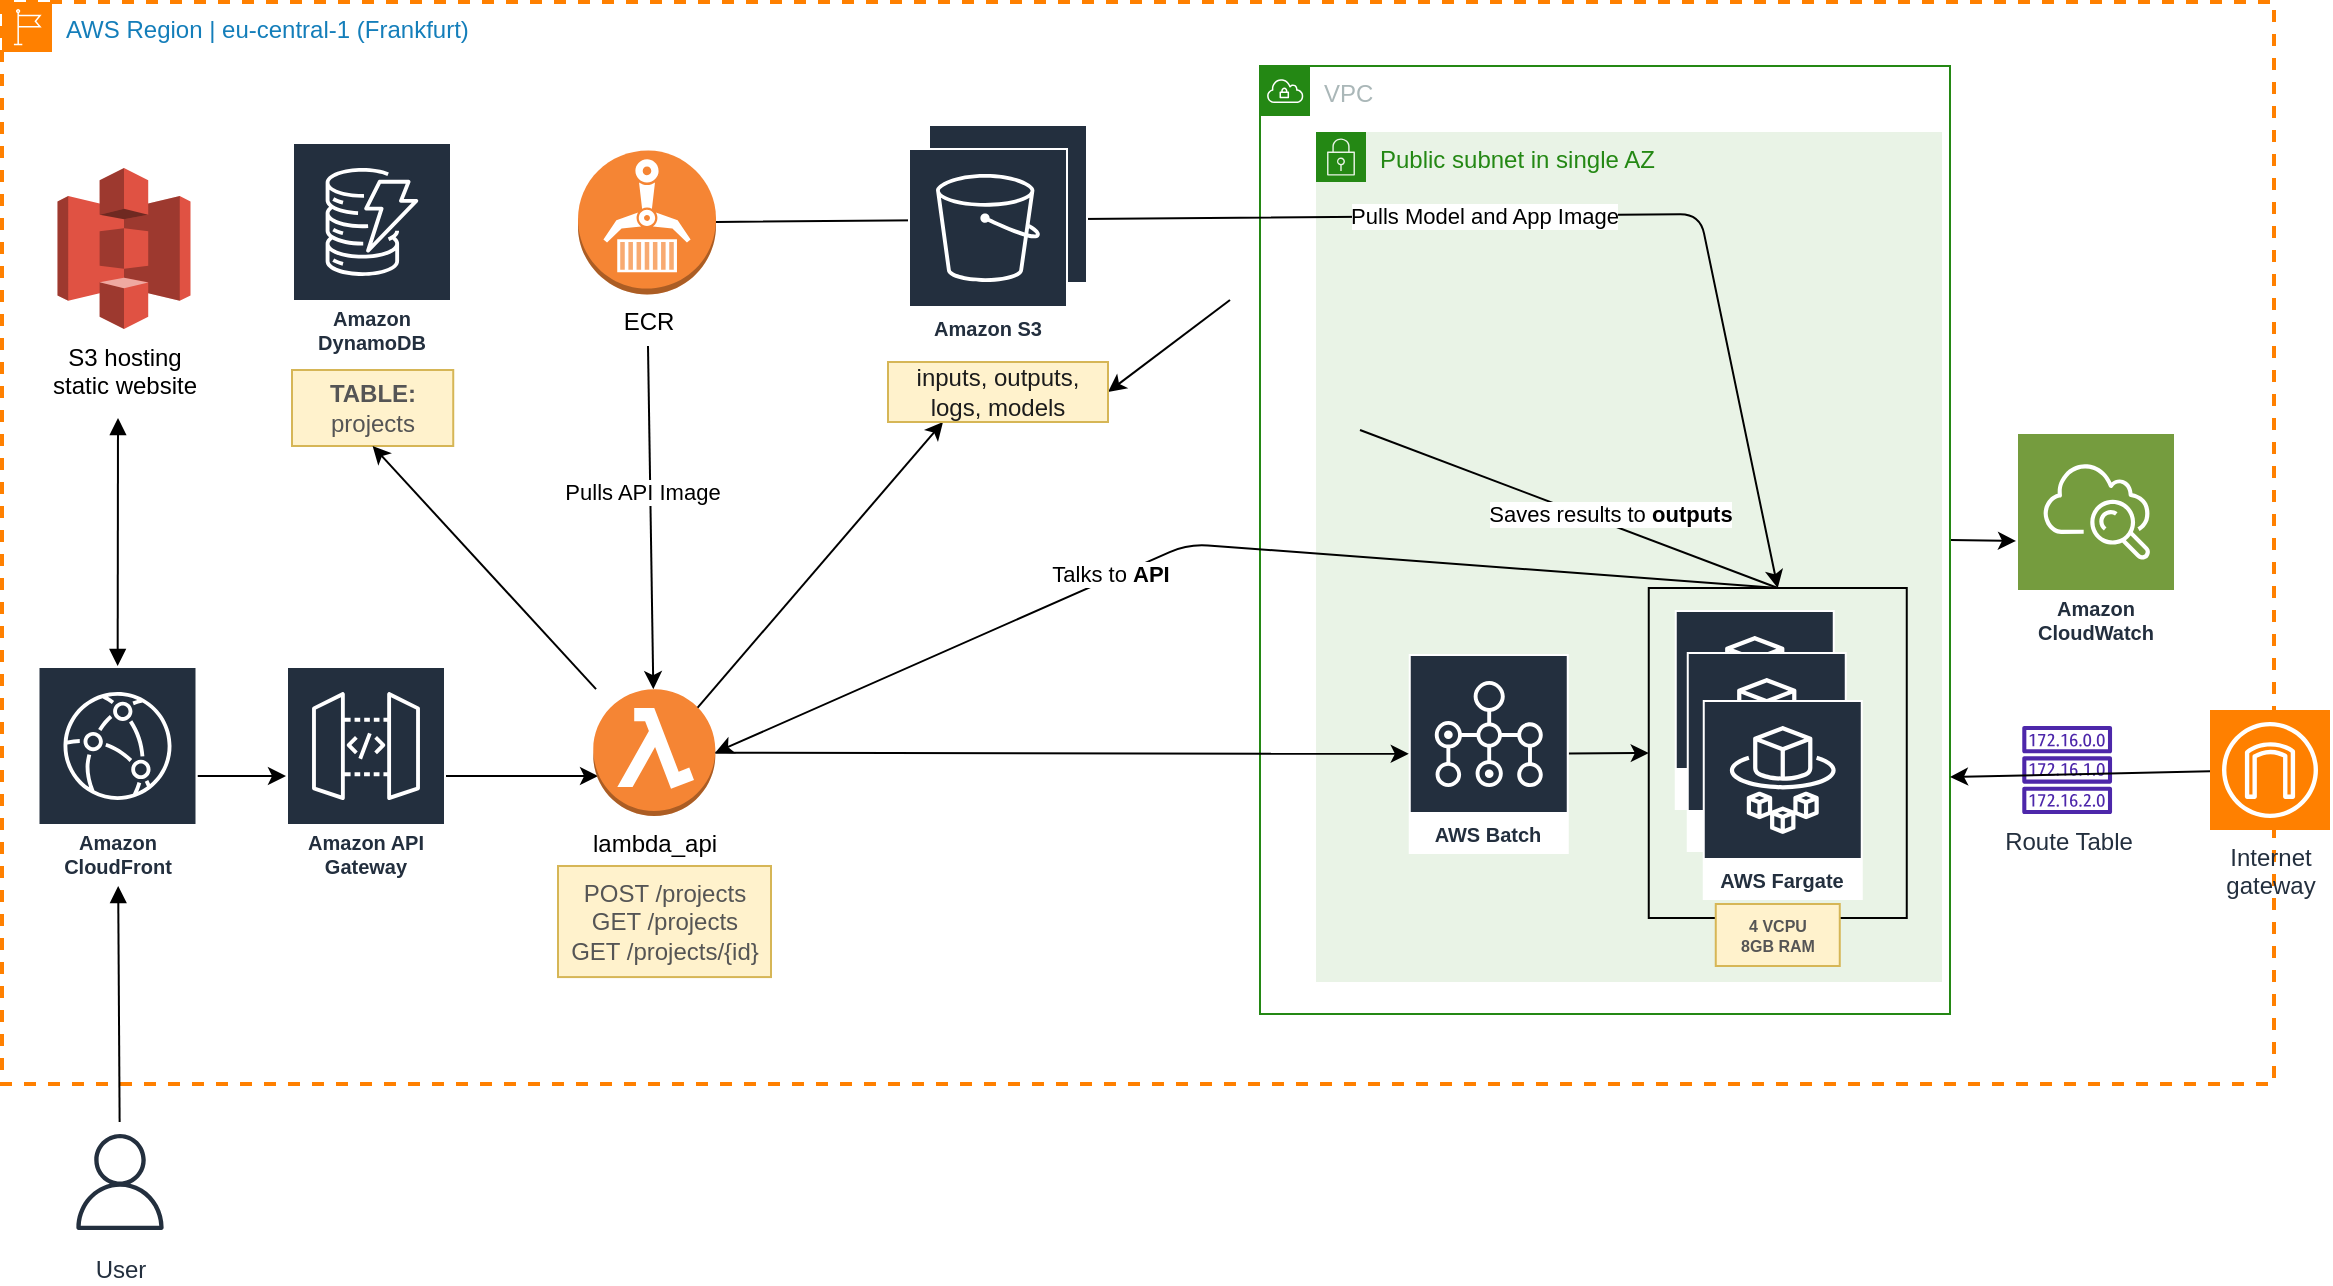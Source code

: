 <mxfile>
    <diagram name="Page-1" id="udWmtjVBsBgCvPh83QTB">
        <mxGraphModel dx="2083" dy="811" grid="0" gridSize="10" guides="1" tooltips="1" connect="1" arrows="1" fold="1" page="1" pageScale="1" pageWidth="300" pageHeight="200" background="none" math="0" shadow="0">
            <root>
                <mxCell id="0"/>
                <mxCell id="1" parent="0"/>
                <mxCell id="18" value="User" style="outlineConnect=0;fontColor=#232F3E;gradientColor=none;strokeColor=#232F3E;fillColor=#ffffff;dashed=0;verticalLabelPosition=bottom;verticalAlign=top;align=center;html=1;fontSize=12;fontStyle=0;aspect=fixed;shape=mxgraph.aws4.resourceIcon;resIcon=mxgraph.aws4.user;labelBackgroundColor=#FFFFFF;" parent="1" vertex="1">
                    <mxGeometry x="-548" y="400" width="60" height="60" as="geometry"/>
                </mxCell>
                <mxCell id="25" value="AWS Region | eu-central-1 (Frankfurt)" style="points=[[0,0],[0.25,0],[0.5,0],[0.75,0],[1,0],[1,0.25],[1,0.5],[1,0.75],[1,1],[0.75,1],[0.5,1],[0.25,1],[0,1],[0,0.75],[0,0.5],[0,0.25]];outlineConnect=0;gradientColor=none;html=1;whiteSpace=wrap;fontSize=12;fontStyle=0;container=1;pointerEvents=0;collapsible=0;recursiveResize=0;shape=mxgraph.aws4.group;grIcon=mxgraph.aws4.group_region;strokeColor=#FF8000;fillColor=none;verticalAlign=top;align=left;spacingLeft=30;fontColor=#147EBA;dashed=1;strokeWidth=2;" parent="1" vertex="1">
                    <mxGeometry x="-577" y="-160" width="1136" height="541" as="geometry"/>
                </mxCell>
                <mxCell id="4" value="S3 hosting&lt;br&gt;static website" style="outlineConnect=0;dashed=0;verticalLabelPosition=bottom;verticalAlign=top;align=center;html=1;shape=mxgraph.aws3.s3;fillColor=#E05243;gradientColor=none;labelBorderColor=none;labelBackgroundColor=none;" parent="25" vertex="1">
                    <mxGeometry x="27.75" y="83" width="66.5" height="80.5" as="geometry"/>
                </mxCell>
                <mxCell id="19" style="edgeStyle=none;rounded=1;html=1;startArrow=block;startFill=1;endArrow=block;endFill=1;" parent="25" source="9" edge="1">
                    <mxGeometry relative="1" as="geometry">
                        <mxPoint x="58" y="208" as="targetPoint"/>
                    </mxGeometry>
                </mxCell>
                <mxCell id="58" style="edgeStyle=none;html=1;" parent="25" target="13" edge="1">
                    <mxGeometry relative="1" as="geometry">
                        <mxPoint x="323" y="172" as="sourcePoint"/>
                    </mxGeometry>
                </mxCell>
                <mxCell id="94" value="Pulls API Image" style="edgeLabel;html=1;align=center;verticalAlign=middle;resizable=0;points=[];" parent="58" vertex="1" connectable="0">
                    <mxGeometry x="-0.156" y="-4" relative="1" as="geometry">
                        <mxPoint as="offset"/>
                    </mxGeometry>
                </mxCell>
                <mxCell id="47" style="edgeStyle=none;html=1;" parent="25" source="9" target="10" edge="1">
                    <mxGeometry relative="1" as="geometry"/>
                </mxCell>
                <mxCell id="9" value="Amazon CloudFront" style="outlineConnect=0;fontColor=#232F3E;gradientColor=none;strokeColor=#ffffff;fillColor=#232F3E;dashed=0;verticalLabelPosition=middle;verticalAlign=bottom;align=center;html=1;whiteSpace=wrap;fontSize=10;fontStyle=1;spacing=3;shape=mxgraph.aws4.productIcon;prIcon=mxgraph.aws4.cloudfront;" parent="25" vertex="1">
                    <mxGeometry x="17.75" y="332" width="80" height="110" as="geometry"/>
                </mxCell>
                <mxCell id="60" style="edgeStyle=none;html=1;entryX=0.039;entryY=0.685;entryDx=0;entryDy=0;entryPerimeter=0;" parent="25" source="10" target="13" edge="1">
                    <mxGeometry relative="1" as="geometry"/>
                </mxCell>
                <mxCell id="10" value="Amazon API Gateway" style="outlineConnect=0;fontColor=#232F3E;gradientColor=none;strokeColor=#ffffff;fillColor=#232F3E;dashed=0;verticalLabelPosition=middle;verticalAlign=bottom;align=center;html=1;whiteSpace=wrap;fontSize=10;fontStyle=1;spacing=3;shape=mxgraph.aws4.productIcon;prIcon=mxgraph.aws4.api_gateway;" parent="25" vertex="1">
                    <mxGeometry x="142" y="332" width="80" height="110" as="geometry"/>
                </mxCell>
                <mxCell id="42" value="" style="group" parent="25" vertex="1" connectable="0">
                    <mxGeometry x="281" y="344" width="106.5" height="162" as="geometry"/>
                </mxCell>
                <mxCell id="13" value="lambda_api" style="outlineConnect=0;dashed=0;verticalLabelPosition=bottom;verticalAlign=top;align=center;html=1;shape=mxgraph.aws3.lambda_function;fillColor=#F58534;gradientColor=none;" parent="42" vertex="1">
                    <mxGeometry x="14.64" y="-0.41" width="61.03" height="63.41" as="geometry"/>
                </mxCell>
                <mxCell id="20" value="&lt;span style=&quot;font-weight: normal;&quot;&gt;POST /projects&lt;br&gt;GET /projects&lt;br&gt;GET /projects/{id}&lt;/span&gt;" style="text;html=1;align=center;verticalAlign=middle;whiteSpace=wrap;rounded=0;fontStyle=1;fillColor=#fff2cc;strokeColor=#d6b656;fontColor=#555;" parent="42" vertex="1">
                    <mxGeometry x="-3" y="87.997" width="106.5" height="55.543" as="geometry"/>
                </mxCell>
                <mxCell id="43" value="" style="group" parent="25" vertex="1" connectable="0">
                    <mxGeometry x="145" y="70" width="80.62" height="161" as="geometry"/>
                </mxCell>
                <mxCell id="39" value="Amazon DynamoDB" style="sketch=0;outlineConnect=0;fontColor=#232F3E;gradientColor=none;strokeColor=#ffffff;fillColor=#232F3E;dashed=0;verticalLabelPosition=middle;verticalAlign=bottom;align=center;html=1;whiteSpace=wrap;fontSize=10;fontStyle=1;spacing=3;shape=mxgraph.aws4.productIcon;prIcon=mxgraph.aws4.dynamodb;" parent="43" vertex="1">
                    <mxGeometry width="80" height="110" as="geometry"/>
                </mxCell>
                <mxCell id="40" value="TABLE:&lt;br&gt;&lt;span style=&quot;font-weight: normal;&quot;&gt;projects&lt;/span&gt;" style="text;html=1;align=center;verticalAlign=middle;whiteSpace=wrap;rounded=0;fontStyle=1;fillColor=#fff2cc;strokeColor=#d6b656;fontColor=#555;" parent="43" vertex="1">
                    <mxGeometry y="114" width="80.62" height="38" as="geometry"/>
                </mxCell>
                <mxCell id="48" style="edgeStyle=none;html=1;entryX=0.5;entryY=1;entryDx=0;entryDy=0;" parent="25" source="13" target="40" edge="1">
                    <mxGeometry relative="1" as="geometry"/>
                </mxCell>
                <mxCell id="51" style="edgeStyle=none;html=1;exitX=0.855;exitY=0.145;exitDx=0;exitDy=0;exitPerimeter=0;entryX=0.25;entryY=1;entryDx=0;entryDy=0;" parent="25" source="13" target="29" edge="1">
                    <mxGeometry relative="1" as="geometry"/>
                </mxCell>
                <mxCell id="97" style="edgeStyle=none;html=1;exitX=1;exitY=0.5;exitDx=0;exitDy=0;" parent="25" source="52" target="95" edge="1">
                    <mxGeometry relative="1" as="geometry"/>
                </mxCell>
                <mxCell id="52" value="VPC" style="points=[[0,0],[0.25,0],[0.5,0],[0.75,0],[1,0],[1,0.25],[1,0.5],[1,0.75],[1,1],[0.75,1],[0.5,1],[0.25,1],[0,1],[0,0.75],[0,0.5],[0,0.25]];outlineConnect=0;gradientColor=none;html=1;whiteSpace=wrap;fontSize=12;fontStyle=0;container=1;pointerEvents=0;collapsible=0;recursiveResize=0;shape=mxgraph.aws4.group;grIcon=mxgraph.aws4.group_vpc;strokeColor=#248814;fillColor=none;verticalAlign=top;align=left;spacingLeft=30;fontColor=#AAB7B8;dashed=0;" parent="25" vertex="1">
                    <mxGeometry x="629" y="32" width="345" height="474" as="geometry"/>
                </mxCell>
                <mxCell id="53" value="Public subnet in single AZ" style="points=[[0,0],[0.25,0],[0.5,0],[0.75,0],[1,0],[1,0.25],[1,0.5],[1,0.75],[1,1],[0.75,1],[0.5,1],[0.25,1],[0,1],[0,0.75],[0,0.5],[0,0.25]];outlineConnect=0;gradientColor=none;html=1;whiteSpace=wrap;fontSize=12;fontStyle=0;container=1;pointerEvents=0;collapsible=0;recursiveResize=0;shape=mxgraph.aws4.group;grIcon=mxgraph.aws4.group_security_group;grStroke=0;strokeColor=#248814;fillColor=#E9F3E6;verticalAlign=top;align=left;spacingLeft=30;fontColor=#248814;dashed=0;strokeWidth=2;" parent="52" vertex="1">
                    <mxGeometry x="28" y="33" width="313" height="425" as="geometry"/>
                </mxCell>
                <mxCell id="76" style="edgeStyle=none;html=1;entryX=0;entryY=0.5;entryDx=0;entryDy=0;" parent="53" source="61" target="71" edge="1">
                    <mxGeometry relative="1" as="geometry"/>
                </mxCell>
                <mxCell id="61" value="AWS Batch" style="sketch=0;outlineConnect=0;fontColor=#232F3E;gradientColor=none;strokeColor=#ffffff;fillColor=#232F3E;dashed=0;verticalLabelPosition=middle;verticalAlign=bottom;align=center;html=1;whiteSpace=wrap;fontSize=10;fontStyle=1;spacing=3;shape=mxgraph.aws4.productIcon;prIcon=mxgraph.aws4.batch;" parent="53" vertex="1">
                    <mxGeometry x="46.38" y="261" width="80" height="100" as="geometry"/>
                </mxCell>
                <mxCell id="75" value="" style="group" parent="53" vertex="1" connectable="0">
                    <mxGeometry x="166.38" y="228" width="129" height="189" as="geometry"/>
                </mxCell>
                <mxCell id="71" value="" style="rounded=0;whiteSpace=wrap;html=1;fillColor=none;" parent="75" vertex="1">
                    <mxGeometry width="129" height="165" as="geometry"/>
                </mxCell>
                <mxCell id="72" value="AWS Fargate" style="sketch=0;outlineConnect=0;fontColor=#232F3E;gradientColor=none;strokeColor=#ffffff;fillColor=#232F3E;dashed=0;verticalLabelPosition=middle;verticalAlign=bottom;align=center;html=1;whiteSpace=wrap;fontSize=10;fontStyle=1;spacing=3;shape=mxgraph.aws4.productIcon;prIcon=mxgraph.aws4.fargate;" parent="75" vertex="1">
                    <mxGeometry x="13" y="11" width="80" height="100" as="geometry"/>
                </mxCell>
                <mxCell id="73" value="AWS Fargate" style="sketch=0;outlineConnect=0;fontColor=#232F3E;gradientColor=none;strokeColor=#ffffff;fillColor=#232F3E;dashed=0;verticalLabelPosition=middle;verticalAlign=bottom;align=center;html=1;whiteSpace=wrap;fontSize=10;fontStyle=1;spacing=3;shape=mxgraph.aws4.productIcon;prIcon=mxgraph.aws4.fargate;" parent="75" vertex="1">
                    <mxGeometry x="19" y="32" width="80" height="100" as="geometry"/>
                </mxCell>
                <mxCell id="74" value="AWS Fargate" style="sketch=0;outlineConnect=0;fontColor=#232F3E;gradientColor=none;strokeColor=#ffffff;fillColor=#232F3E;dashed=0;verticalLabelPosition=middle;verticalAlign=bottom;align=center;html=1;whiteSpace=wrap;fontSize=10;fontStyle=1;spacing=3;shape=mxgraph.aws4.productIcon;prIcon=mxgraph.aws4.fargate;" parent="75" vertex="1">
                    <mxGeometry x="27" y="56" width="80" height="100" as="geometry"/>
                </mxCell>
                <mxCell id="101" value="4 VCPU&lt;br style=&quot;font-size: 8px;&quot;&gt;8GB RAM" style="text;html=1;align=center;verticalAlign=middle;whiteSpace=wrap;rounded=0;fontStyle=1;fillColor=#fff2cc;strokeColor=#d6b656;fontColor=#555;fontSize=8;" parent="75" vertex="1">
                    <mxGeometry x="33.5" y="158" width="62" height="31" as="geometry"/>
                </mxCell>
                <mxCell id="59" value="" style="shape=image;verticalLabelPosition=bottom;labelBackgroundColor=default;verticalAlign=top;aspect=fixed;imageAspect=0;image=https://upload.wikimedia.org/wikiversity/en/thumb/8/8c/FastAPI_logo.png/800px-FastAPI_logo.png;clipPath=inset(15.74% 9.33% 17.59% 11%);" parent="25" vertex="1">
                    <mxGeometry x="292" y="490" width="73.65" height="22.19" as="geometry"/>
                </mxCell>
                <mxCell id="62" style="edgeStyle=none;html=1;" parent="25" source="13" target="61" edge="1">
                    <mxGeometry relative="1" as="geometry"/>
                </mxCell>
                <mxCell id="87" style="edgeStyle=none;html=1;exitX=0.5;exitY=0;exitDx=0;exitDy=0;entryX=1;entryY=0.5;entryDx=0;entryDy=0;entryPerimeter=0;" parent="25" source="71" target="13" edge="1">
                    <mxGeometry relative="1" as="geometry">
                        <Array as="points">
                            <mxPoint x="593" y="271"/>
                        </Array>
                    </mxGeometry>
                </mxCell>
                <mxCell id="91" value="Talks to &lt;b&gt;API&lt;/b&gt;" style="edgeLabel;html=1;align=center;verticalAlign=middle;resizable=0;points=[];" parent="87" vertex="1" connectable="0">
                    <mxGeometry x="0.22" y="-2" relative="1" as="geometry">
                        <mxPoint as="offset"/>
                    </mxGeometry>
                </mxCell>
                <mxCell id="89" style="edgeStyle=none;html=1;exitX=0.5;exitY=0;exitDx=0;exitDy=0;entryX=1;entryY=0.5;entryDx=0;entryDy=0;startArrow=none;" parent="25" target="29" edge="1">
                    <mxGeometry relative="1" as="geometry">
                        <mxPoint x="614" y="149" as="sourcePoint"/>
                    </mxGeometry>
                </mxCell>
                <mxCell id="92" style="edgeStyle=none;html=1;entryX=0.5;entryY=0;entryDx=0;entryDy=0;" parent="25" source="7" target="71" edge="1">
                    <mxGeometry relative="1" as="geometry">
                        <Array as="points">
                            <mxPoint x="849" y="106"/>
                        </Array>
                    </mxGeometry>
                </mxCell>
                <mxCell id="93" value="Pulls Model and App Image" style="edgeLabel;html=1;align=center;verticalAlign=middle;resizable=0;points=[];" parent="92" vertex="1" connectable="0">
                    <mxGeometry x="0.229" y="-1" relative="1" as="geometry">
                        <mxPoint x="-36" y="-1" as="offset"/>
                    </mxGeometry>
                </mxCell>
                <mxCell id="50" value="" style="group" parent="25" vertex="1" connectable="0">
                    <mxGeometry x="443" y="61" width="110" height="142" as="geometry"/>
                </mxCell>
                <mxCell id="26" value="Amazon S3" style="outlineConnect=0;fontColor=#232F3E;gradientColor=none;strokeColor=#ffffff;fillColor=#232F3E;dashed=0;verticalLabelPosition=middle;verticalAlign=bottom;align=center;html=1;whiteSpace=wrap;fontSize=10;fontStyle=1;spacing=3;shape=mxgraph.aws4.productIcon;prIcon=mxgraph.aws4.s3;" parent="50" vertex="1">
                    <mxGeometry x="20" width="80" height="100" as="geometry"/>
                </mxCell>
                <mxCell id="27" value="Amazon S3" style="outlineConnect=0;fontColor=#232F3E;gradientColor=none;strokeColor=#ffffff;fillColor=#232F3E;dashed=0;verticalLabelPosition=middle;verticalAlign=bottom;align=center;html=1;whiteSpace=wrap;fontSize=10;fontStyle=1;spacing=3;shape=mxgraph.aws4.productIcon;prIcon=mxgraph.aws4.s3;" parent="50" vertex="1">
                    <mxGeometry x="10" y="12" width="80" height="100" as="geometry"/>
                </mxCell>
                <mxCell id="29" value="&lt;span style=&quot;font-weight: normal;&quot;&gt;inputs, outputs, logs, models&lt;br&gt;&lt;/span&gt;" style="text;html=1;align=center;verticalAlign=middle;whiteSpace=wrap;rounded=0;fontStyle=1;fillColor=#fff2cc;strokeColor=#d6b656;fontColor=#1C1C1C;" parent="50" vertex="1">
                    <mxGeometry y="119" width="110" height="30" as="geometry"/>
                </mxCell>
                <mxCell id="7" value="ECR" style="outlineConnect=0;dashed=0;verticalLabelPosition=bottom;verticalAlign=top;align=center;html=1;shape=mxgraph.aws3.ecr;fillColor=#F58534;gradientColor=none;" parent="25" vertex="1">
                    <mxGeometry x="288" y="74.25" width="69" height="72" as="geometry"/>
                </mxCell>
                <mxCell id="95" value="Amazon CloudWatch" style="sketch=0;outlineConnect=0;fontColor=#232F3E;gradientColor=none;strokeColor=#ffffff;fillColor=#759C3E;dashed=0;verticalLabelPosition=middle;verticalAlign=bottom;align=center;html=1;whiteSpace=wrap;fontSize=10;fontStyle=1;spacing=3;shape=mxgraph.aws4.productIcon;prIcon=mxgraph.aws4.cloudwatch;" parent="25" vertex="1">
                    <mxGeometry x="1007" y="215" width="80" height="110" as="geometry"/>
                </mxCell>
                <mxCell id="104" value="" style="edgeStyle=none;html=1;exitX=0.5;exitY=0;exitDx=0;exitDy=0;entryX=1;entryY=0.5;entryDx=0;entryDy=0;endArrow=none;" edge="1" parent="25" source="71">
                    <mxGeometry relative="1" as="geometry">
                        <mxPoint x="310.88" y="133" as="sourcePoint"/>
                        <mxPoint x="679" y="214" as="targetPoint"/>
                    </mxGeometry>
                </mxCell>
                <mxCell id="105" value="Saves results to &lt;b&gt;outputs&lt;/b&gt;" style="edgeLabel;html=1;align=center;verticalAlign=middle;resizable=0;points=[];fillColor=none;" vertex="1" connectable="0" parent="104">
                    <mxGeometry x="-0.022" relative="1" as="geometry">
                        <mxPoint x="18" y="1" as="offset"/>
                    </mxGeometry>
                </mxCell>
                <mxCell id="107" value="Route Table" style="sketch=0;outlineConnect=0;fontColor=#232F3E;gradientColor=none;fillColor=#4D27AA;strokeColor=none;dashed=0;verticalLabelPosition=bottom;verticalAlign=top;align=center;html=1;fontSize=12;fontStyle=0;aspect=fixed;pointerEvents=1;shape=mxgraph.aws4.route_table;" vertex="1" parent="25">
                    <mxGeometry x="1010" y="362" width="45.16" height="44" as="geometry"/>
                </mxCell>
                <mxCell id="21" style="edgeStyle=none;rounded=1;html=1;startArrow=none;startFill=0;endArrow=block;endFill=1;" parent="1" source="18" target="9" edge="1">
                    <mxGeometry relative="1" as="geometry"/>
                </mxCell>
                <mxCell id="56" value="" style="shape=image;verticalLabelPosition=bottom;labelBackgroundColor=default;verticalAlign=top;aspect=fixed;imageAspect=0;image=https://upload.wikimedia.org/wikipedia/commons/thumb/0/04/Terraform_Logo.svg/1280px-Terraform_Logo.svg.png;" parent="1" vertex="1">
                    <mxGeometry x="410" y="397" width="116" height="27.89" as="geometry"/>
                </mxCell>
                <mxCell id="57" value="" style="shape=image;verticalLabelPosition=bottom;labelBackgroundColor=default;verticalAlign=top;aspect=fixed;imageAspect=0;image=https://pngimg.com/uploads/github/github_PNG23.png;clipPath=inset(12.16% 10% 14.86% 11%);" parent="1" vertex="1">
                    <mxGeometry x="317" y="397" width="80" height="27.34" as="geometry"/>
                </mxCell>
                <mxCell id="103" style="edgeStyle=none;html=1;entryX=1;entryY=0.75;entryDx=0;entryDy=0;" edge="1" parent="1" source="102" target="52">
                    <mxGeometry relative="1" as="geometry"/>
                </mxCell>
                <mxCell id="102" value="Internet&#10;gateway" style="sketch=0;outlineConnect=0;fontColor=#232F3E;gradientColor=none;strokeColor=#FFFFFF;fillColor=#FF8000;dashed=0;verticalLabelPosition=bottom;verticalAlign=top;align=center;html=1;fontSize=12;fontStyle=0;aspect=fixed;shape=mxgraph.aws4.resourceIcon;resIcon=mxgraph.aws4.internet_gateway;" vertex="1" parent="1">
                    <mxGeometry x="527" y="194" width="60" height="60" as="geometry"/>
                </mxCell>
            </root>
        </mxGraphModel>
    </diagram>
</mxfile>